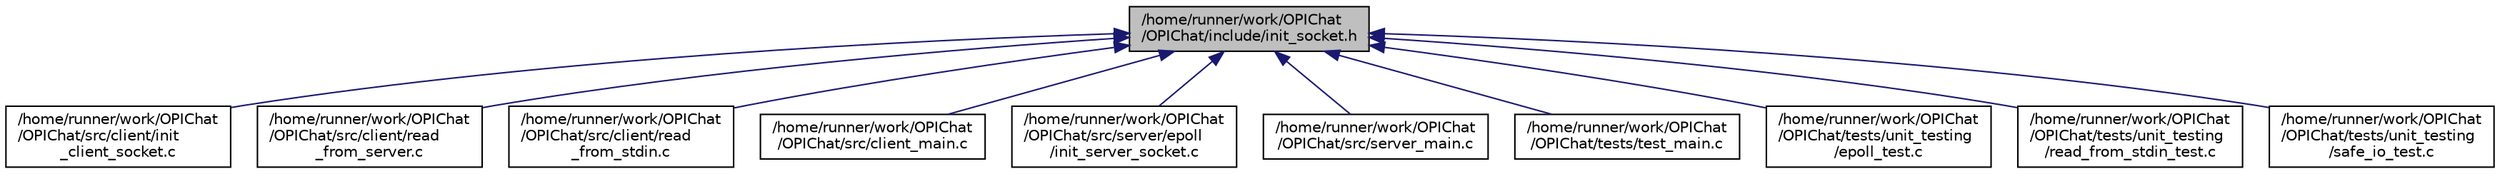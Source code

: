 digraph "/home/runner/work/OPIChat/OPIChat/include/init_socket.h"
{
 // LATEX_PDF_SIZE
  edge [fontname="Helvetica",fontsize="10",labelfontname="Helvetica",labelfontsize="10"];
  node [fontname="Helvetica",fontsize="10",shape=record];
  Node1 [label="/home/runner/work/OPIChat\l/OPIChat/include/init_socket.h",height=0.2,width=0.4,color="black", fillcolor="grey75", style="filled", fontcolor="black",tooltip=" "];
  Node1 -> Node2 [dir="back",color="midnightblue",fontsize="10",style="solid",fontname="Helvetica"];
  Node2 [label="/home/runner/work/OPIChat\l/OPIChat/src/client/init\l_client_socket.c",height=0.2,width=0.4,color="black", fillcolor="white", style="filled",URL="$init__client__socket_8c.html",tooltip=" "];
  Node1 -> Node3 [dir="back",color="midnightblue",fontsize="10",style="solid",fontname="Helvetica"];
  Node3 [label="/home/runner/work/OPIChat\l/OPIChat/src/client/read\l_from_server.c",height=0.2,width=0.4,color="black", fillcolor="white", style="filled",URL="$read__from__server_8c.html",tooltip=" "];
  Node1 -> Node4 [dir="back",color="midnightblue",fontsize="10",style="solid",fontname="Helvetica"];
  Node4 [label="/home/runner/work/OPIChat\l/OPIChat/src/client/read\l_from_stdin.c",height=0.2,width=0.4,color="black", fillcolor="white", style="filled",URL="$read__from__stdin_8c.html",tooltip=" "];
  Node1 -> Node5 [dir="back",color="midnightblue",fontsize="10",style="solid",fontname="Helvetica"];
  Node5 [label="/home/runner/work/OPIChat\l/OPIChat/src/client_main.c",height=0.2,width=0.4,color="black", fillcolor="white", style="filled",URL="$client__main_8c.html",tooltip=" "];
  Node1 -> Node6 [dir="back",color="midnightblue",fontsize="10",style="solid",fontname="Helvetica"];
  Node6 [label="/home/runner/work/OPIChat\l/OPIChat/src/server/epoll\l/init_server_socket.c",height=0.2,width=0.4,color="black", fillcolor="white", style="filled",URL="$init__server__socket_8c.html",tooltip=" "];
  Node1 -> Node7 [dir="back",color="midnightblue",fontsize="10",style="solid",fontname="Helvetica"];
  Node7 [label="/home/runner/work/OPIChat\l/OPIChat/src/server_main.c",height=0.2,width=0.4,color="black", fillcolor="white", style="filled",URL="$server__main_8c.html",tooltip=" "];
  Node1 -> Node8 [dir="back",color="midnightblue",fontsize="10",style="solid",fontname="Helvetica"];
  Node8 [label="/home/runner/work/OPIChat\l/OPIChat/tests/test_main.c",height=0.2,width=0.4,color="black", fillcolor="white", style="filled",URL="$test__main_8c.html",tooltip=" "];
  Node1 -> Node9 [dir="back",color="midnightblue",fontsize="10",style="solid",fontname="Helvetica"];
  Node9 [label="/home/runner/work/OPIChat\l/OPIChat/tests/unit_testing\l/epoll_test.c",height=0.2,width=0.4,color="black", fillcolor="white", style="filled",URL="$epoll__test_8c.html",tooltip=" "];
  Node1 -> Node10 [dir="back",color="midnightblue",fontsize="10",style="solid",fontname="Helvetica"];
  Node10 [label="/home/runner/work/OPIChat\l/OPIChat/tests/unit_testing\l/read_from_stdin_test.c",height=0.2,width=0.4,color="black", fillcolor="white", style="filled",URL="$read__from__stdin__test_8c.html",tooltip=" "];
  Node1 -> Node11 [dir="back",color="midnightblue",fontsize="10",style="solid",fontname="Helvetica"];
  Node11 [label="/home/runner/work/OPIChat\l/OPIChat/tests/unit_testing\l/safe_io_test.c",height=0.2,width=0.4,color="black", fillcolor="white", style="filled",URL="$safe__io__test_8c.html",tooltip=" "];
}
